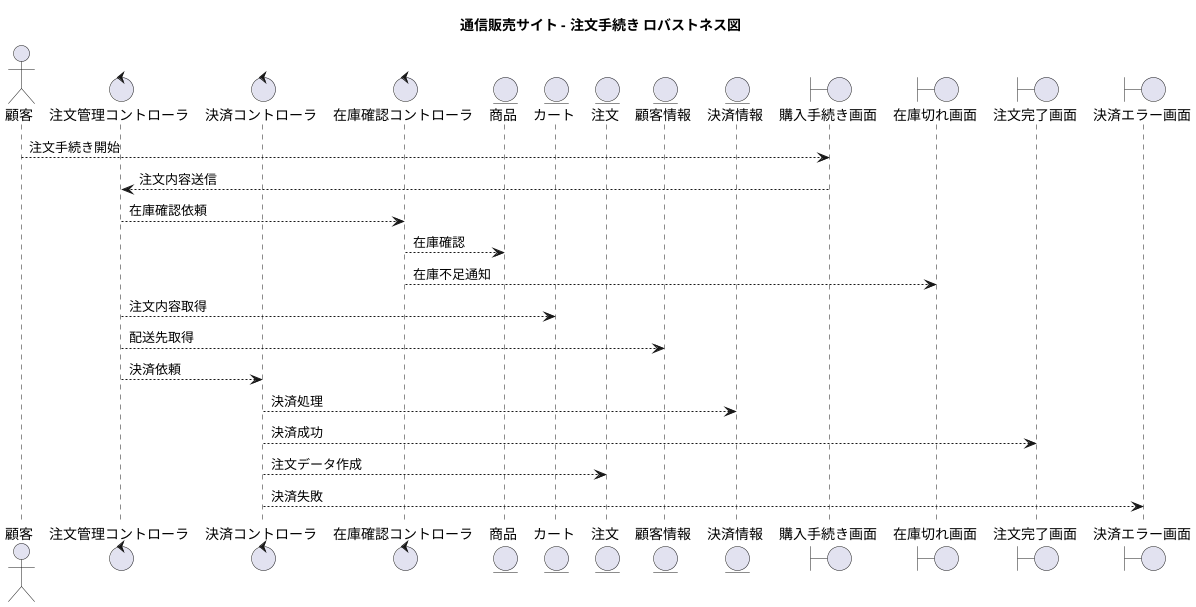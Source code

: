 @startuml
title 通信販売サイト - 注文手続き ロバストネス図

actor 顧客

' コントローラ（制御役）
control 注文管理コントローラ
control 決済コントローラ
control 在庫確認コントローラ

' エンティティ（情報資産）
entity 商品
entity カート
entity 注文
entity 顧客情報
entity 決済情報

' 境界（画面）
boundary 購入手続き画面
boundary 在庫切れ画面
boundary 注文完了画面
boundary 決済エラー画面

' 関係
顧客 --> 購入手続き画面 : 注文手続き開始
購入手続き画面 --> 注文管理コントローラ : 注文内容送信
注文管理コントローラ --> 在庫確認コントローラ : 在庫確認依頼
在庫確認コントローラ --> 商品 : 在庫確認

在庫確認コントローラ --> 在庫切れ画面 : 在庫不足通知

注文管理コントローラ --> カート : 注文内容取得
注文管理コントローラ --> 顧客情報 : 配送先取得
注文管理コントローラ --> 決済コントローラ : 決済依頼
決済コントローラ --> 決済情報 : 決済処理

決済コントローラ --> 注文完了画面 : 決済成功
決済コントローラ --> 注文 : 注文データ作成
決済コントローラ --> 決済エラー画面 : 決済失敗

@enduml
